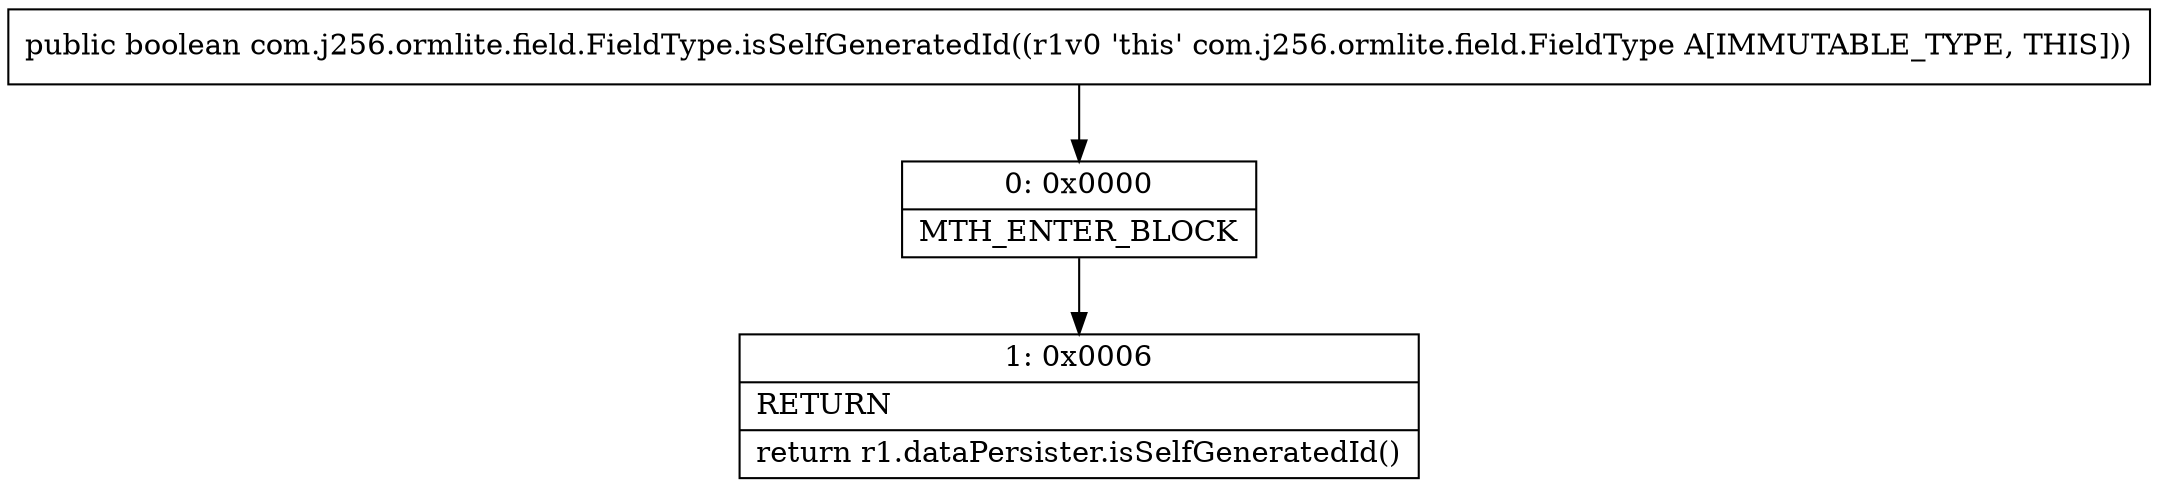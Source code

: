 digraph "CFG forcom.j256.ormlite.field.FieldType.isSelfGeneratedId()Z" {
Node_0 [shape=record,label="{0\:\ 0x0000|MTH_ENTER_BLOCK\l}"];
Node_1 [shape=record,label="{1\:\ 0x0006|RETURN\l|return r1.dataPersister.isSelfGeneratedId()\l}"];
MethodNode[shape=record,label="{public boolean com.j256.ormlite.field.FieldType.isSelfGeneratedId((r1v0 'this' com.j256.ormlite.field.FieldType A[IMMUTABLE_TYPE, THIS])) }"];
MethodNode -> Node_0;
Node_0 -> Node_1;
}

